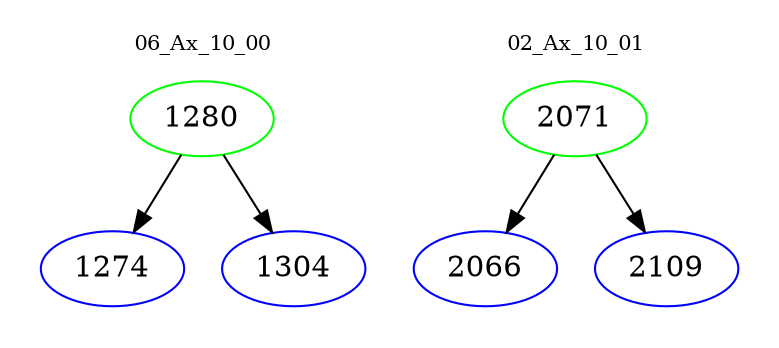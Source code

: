 digraph{
subgraph cluster_0 {
color = white
label = "06_Ax_10_00";
fontsize=10;
T0_1280 [label="1280", color="green"]
T0_1280 -> T0_1274 [color="black"]
T0_1274 [label="1274", color="blue"]
T0_1280 -> T0_1304 [color="black"]
T0_1304 [label="1304", color="blue"]
}
subgraph cluster_1 {
color = white
label = "02_Ax_10_01";
fontsize=10;
T1_2071 [label="2071", color="green"]
T1_2071 -> T1_2066 [color="black"]
T1_2066 [label="2066", color="blue"]
T1_2071 -> T1_2109 [color="black"]
T1_2109 [label="2109", color="blue"]
}
}
